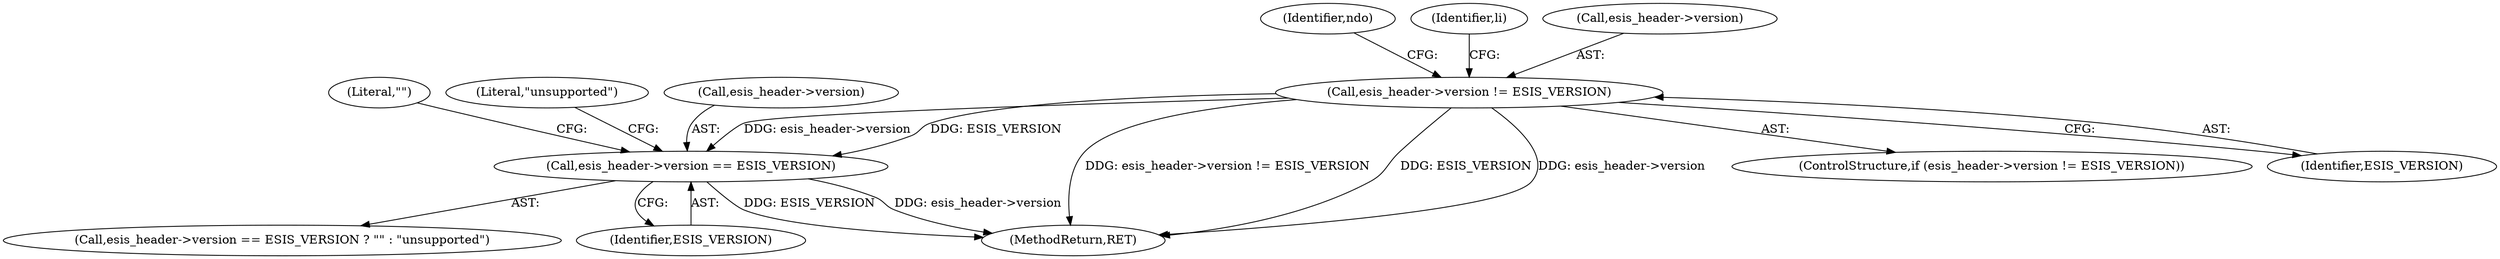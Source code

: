 digraph "0_tcpdump_331530a4076c69bbd2e3214db6ccbe834fb75640@pointer" {
"1000172" [label="(Call,esis_header->version != ESIS_VERSION)"];
"1000294" [label="(Call,esis_header->version == ESIS_VERSION)"];
"1000180" [label="(Identifier,ndo)"];
"1000865" [label="(MethodReturn,RET)"];
"1000294" [label="(Call,esis_header->version == ESIS_VERSION)"];
"1000299" [label="(Literal,\"\")"];
"1000189" [label="(Identifier,li)"];
"1000293" [label="(Call,esis_header->version == ESIS_VERSION ? \"\" : \"unsupported\")"];
"1000298" [label="(Identifier,ESIS_VERSION)"];
"1000300" [label="(Literal,\"unsupported\")"];
"1000295" [label="(Call,esis_header->version)"];
"1000171" [label="(ControlStructure,if (esis_header->version != ESIS_VERSION))"];
"1000173" [label="(Call,esis_header->version)"];
"1000176" [label="(Identifier,ESIS_VERSION)"];
"1000172" [label="(Call,esis_header->version != ESIS_VERSION)"];
"1000172" -> "1000171"  [label="AST: "];
"1000172" -> "1000176"  [label="CFG: "];
"1000173" -> "1000172"  [label="AST: "];
"1000176" -> "1000172"  [label="AST: "];
"1000180" -> "1000172"  [label="CFG: "];
"1000189" -> "1000172"  [label="CFG: "];
"1000172" -> "1000865"  [label="DDG: esis_header->version != ESIS_VERSION"];
"1000172" -> "1000865"  [label="DDG: ESIS_VERSION"];
"1000172" -> "1000865"  [label="DDG: esis_header->version"];
"1000172" -> "1000294"  [label="DDG: esis_header->version"];
"1000172" -> "1000294"  [label="DDG: ESIS_VERSION"];
"1000294" -> "1000293"  [label="AST: "];
"1000294" -> "1000298"  [label="CFG: "];
"1000295" -> "1000294"  [label="AST: "];
"1000298" -> "1000294"  [label="AST: "];
"1000299" -> "1000294"  [label="CFG: "];
"1000300" -> "1000294"  [label="CFG: "];
"1000294" -> "1000865"  [label="DDG: ESIS_VERSION"];
"1000294" -> "1000865"  [label="DDG: esis_header->version"];
}
